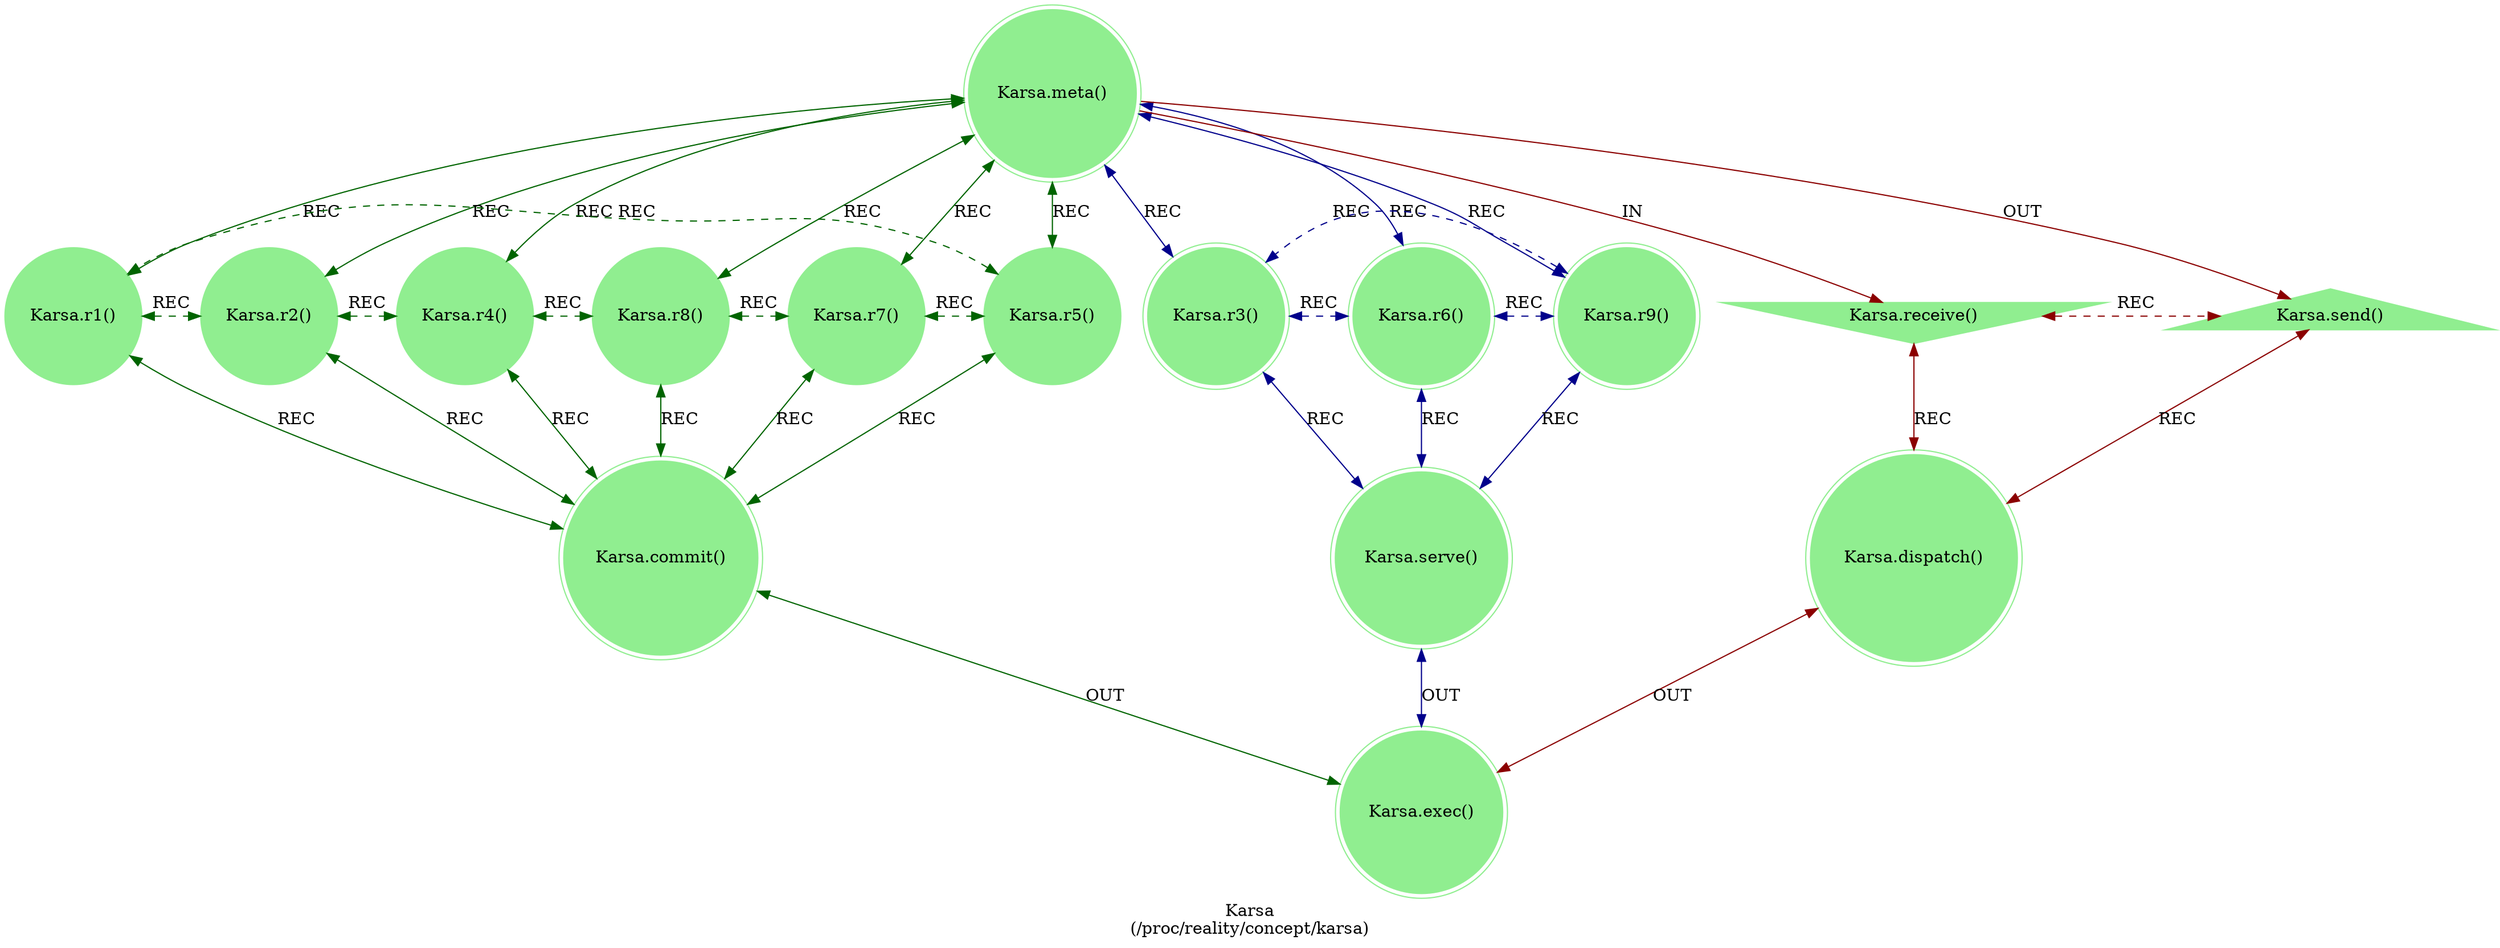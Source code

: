 strict digraph Karsa {
    label = "Karsa\n(/proc/reality/concept/karsa)";
    style = filled;
    color = lightgray;
    node [shape = circle; style = filled; color = lightgreen;];
    
    // The Axis A-0-B (In-Meta-Out).
    // The Sacred 3-6-9 (Boundary of Perception).
    // The Vortex 1-2-4-8-7-5 (Boundary of Comprehension).
    // The Router C-D-E
    // The Closure F
    spark_0_t [label = "Karsa.meta()";comment = "";shape = doublecircle;];
    spark_1_t [label = "Karsa.r1()";comment = "";shape = circle;];
    spark_2_t [label = "Karsa.r2()";comment = "";shape = circle;];
    spark_4_t [label = "Karsa.r4()";comment = "";shape = circle;];
    spark_8_t [label = "Karsa.r8()";comment = "";shape = circle;];
    spark_7_t [label = "Karsa.r7()";comment = "";shape = circle;];
    spark_5_t [label = "Karsa.r5()";comment = "";shape = circle;];
    spark_3_t [label = "Karsa.r3()";comment = "Rhythm and Pattern";shape = doublecircle;];
    spark_6_t [label = "Karsa.r6()";comment = "Inertia and Momentum";shape = doublecircle;];
    spark_9_t [label = "Karsa.r9()";comment = "Time and Space";shape = doublecircle;];
    spark_a_t [label = "Karsa.receive()";comment = "Fixation";shape = invtriangle;];
    spark_b_t [label = "Karsa.send()";comment = "Excitation";shape = triangle;];
    spark_c_t [label = "Karsa.dispatch()";comment = "";shape = doublecircle;];
    spark_d_t [label = "Karsa.commit()";comment = "";shape = doublecircle;];
    spark_e_t [label = "Karsa.serve()";comment = "";shape = doublecircle;];
    spark_f_t [label = "Karsa.exec()";comment = "";shape = doublecircle;];
    
    // IN = Input
    // OUT = Output
    // REC = Recursion
    spark_0_t -> spark_a_t [label = "IN"; color = darkred; comment = "";];
    spark_0_t -> spark_b_t [label = "OUT"; color = darkred; comment = "";];
    spark_0_t -> {spark_3_t spark_6_t spark_9_t} [label = "REC"; color = darkblue; comment = ""; dir = both;];
    spark_0_t -> {spark_1_t spark_2_t spark_4_t spark_8_t spark_7_t spark_5_t} [label = "REC"; color = darkgreen; comment = ""; dir = both;];
    
    {spark_a_t spark_b_t} -> spark_c_t [label = "REC"; color = darkred; comment = ""; dir = both;];
    {spark_1_t spark_2_t spark_4_t spark_8_t spark_7_t spark_5_t} -> spark_d_t [label = "REC"; color = darkgreen; comment = ""; dir = both;];
    {spark_3_t spark_6_t spark_9_t} -> spark_e_t [label = "REC"; color = darkblue; comment = ""; dir = both;];
    
    spark_1_t -> spark_2_t -> spark_4_t -> spark_8_t -> spark_7_t -> spark_5_t -> spark_1_t [label = "REC"; color = darkgreen; comment = ""; style = dashed; constraint = false; dir = both;];
    spark_3_t -> spark_6_t -> spark_9_t -> spark_3_t [label = "REC"; color = darkblue; comment = ""; style = dashed; constraint = false; dir = both;];
    spark_a_t -> spark_b_t [label = "REC"; color = darkred; comment = ""; constraint = false; style = dashed; dir = both;];
    
    spark_c_t -> spark_f_t [label = "OUT"; color = darkred; comment = ""; dir = both;];
    spark_d_t -> spark_f_t [label = "OUT"; color = darkgreen; comment = ""; dir = both;];
    spark_e_t -> spark_f_t [label = "OUT"; color = darkblue; comment = ""; dir = both;];
}